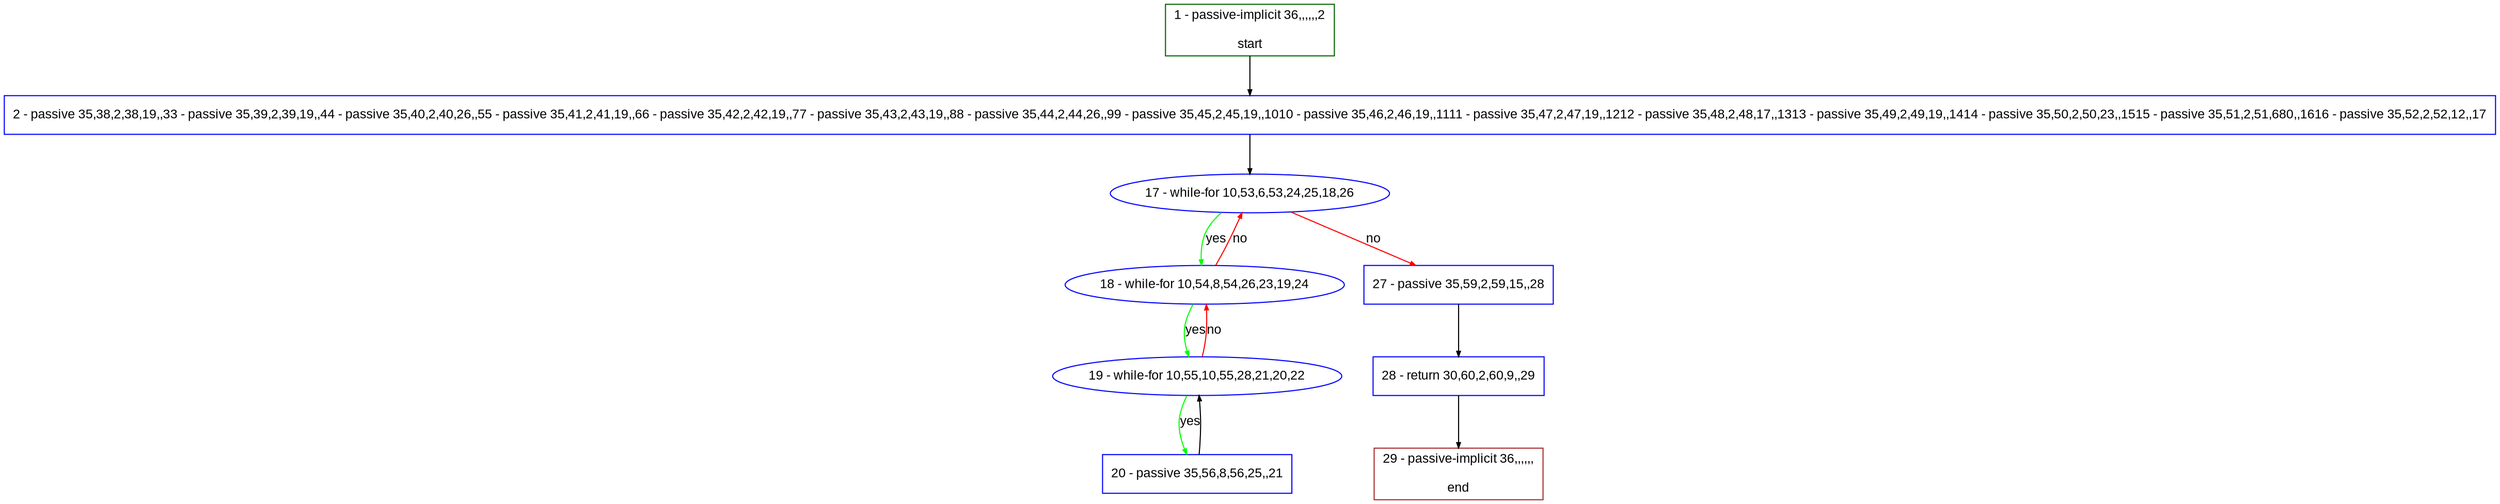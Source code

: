 digraph "" {
  graph [pack="true", label="", fontsize="12", packmode="clust", fontname="Arial", fillcolor="#FFFFCC", bgcolor="white", style="rounded,filled", compound="true"];
  node [node_initialized="no", label="", color="grey", fontsize="12", fillcolor="white", fontname="Arial", style="filled", shape="rectangle", compound="true", fixedsize="false"];
  edge [fontcolor="black", arrowhead="normal", arrowtail="none", arrowsize="0.5", ltail="", label="", color="black", fontsize="12", lhead="", fontname="Arial", dir="forward", compound="true"];
  __N1 [label="2 - passive 35,38,2,38,19,,33 - passive 35,39,2,39,19,,44 - passive 35,40,2,40,26,,55 - passive 35,41,2,41,19,,66 - passive 35,42,2,42,19,,77 - passive 35,43,2,43,19,,88 - passive 35,44,2,44,26,,99 - passive 35,45,2,45,19,,1010 - passive 35,46,2,46,19,,1111 - passive 35,47,2,47,19,,1212 - passive 35,48,2,48,17,,1313 - passive 35,49,2,49,19,,1414 - passive 35,50,2,50,23,,1515 - passive 35,51,2,51,680,,1616 - passive 35,52,2,52,12,,17", color="#0000ff", fillcolor="#ffffff", style="filled", shape="box"];
  __N2 [label="1 - passive-implicit 36,,,,,,2\n\nstart", color="#006400", fillcolor="#ffffff", style="filled", shape="box"];
  __N3 [label="17 - while-for 10,53,6,53,24,25,18,26", color="#0000ff", fillcolor="#ffffff", style="filled", shape="oval"];
  __N4 [label="18 - while-for 10,54,8,54,26,23,19,24", color="#0000ff", fillcolor="#ffffff", style="filled", shape="oval"];
  __N5 [label="27 - passive 35,59,2,59,15,,28", color="#0000ff", fillcolor="#ffffff", style="filled", shape="box"];
  __N6 [label="19 - while-for 10,55,10,55,28,21,20,22", color="#0000ff", fillcolor="#ffffff", style="filled", shape="oval"];
  __N7 [label="20 - passive 35,56,8,56,25,,21", color="#0000ff", fillcolor="#ffffff", style="filled", shape="box"];
  __N8 [label="28 - return 30,60,2,60,9,,29", color="#0000ff", fillcolor="#ffffff", style="filled", shape="box"];
  __N9 [label="29 - passive-implicit 36,,,,,,\n\nend", color="#a52a2a", fillcolor="#ffffff", style="filled", shape="box"];
  __N2 -> __N1 [arrowhead="normal", arrowtail="none", color="#000000", label="", dir="forward"];
  __N1 -> __N3 [arrowhead="normal", arrowtail="none", color="#000000", label="", dir="forward"];
  __N3 -> __N4 [arrowhead="normal", arrowtail="none", color="#00ff00", label="yes", dir="forward"];
  __N4 -> __N3 [arrowhead="normal", arrowtail="none", color="#ff0000", label="no", dir="forward"];
  __N3 -> __N5 [arrowhead="normal", arrowtail="none", color="#ff0000", label="no", dir="forward"];
  __N4 -> __N6 [arrowhead="normal", arrowtail="none", color="#00ff00", label="yes", dir="forward"];
  __N6 -> __N4 [arrowhead="normal", arrowtail="none", color="#ff0000", label="no", dir="forward"];
  __N6 -> __N7 [arrowhead="normal", arrowtail="none", color="#00ff00", label="yes", dir="forward"];
  __N7 -> __N6 [arrowhead="normal", arrowtail="none", color="#000000", label="", dir="forward"];
  __N5 -> __N8 [arrowhead="normal", arrowtail="none", color="#000000", label="", dir="forward"];
  __N8 -> __N9 [arrowhead="normal", arrowtail="none", color="#000000", label="", dir="forward"];
}
